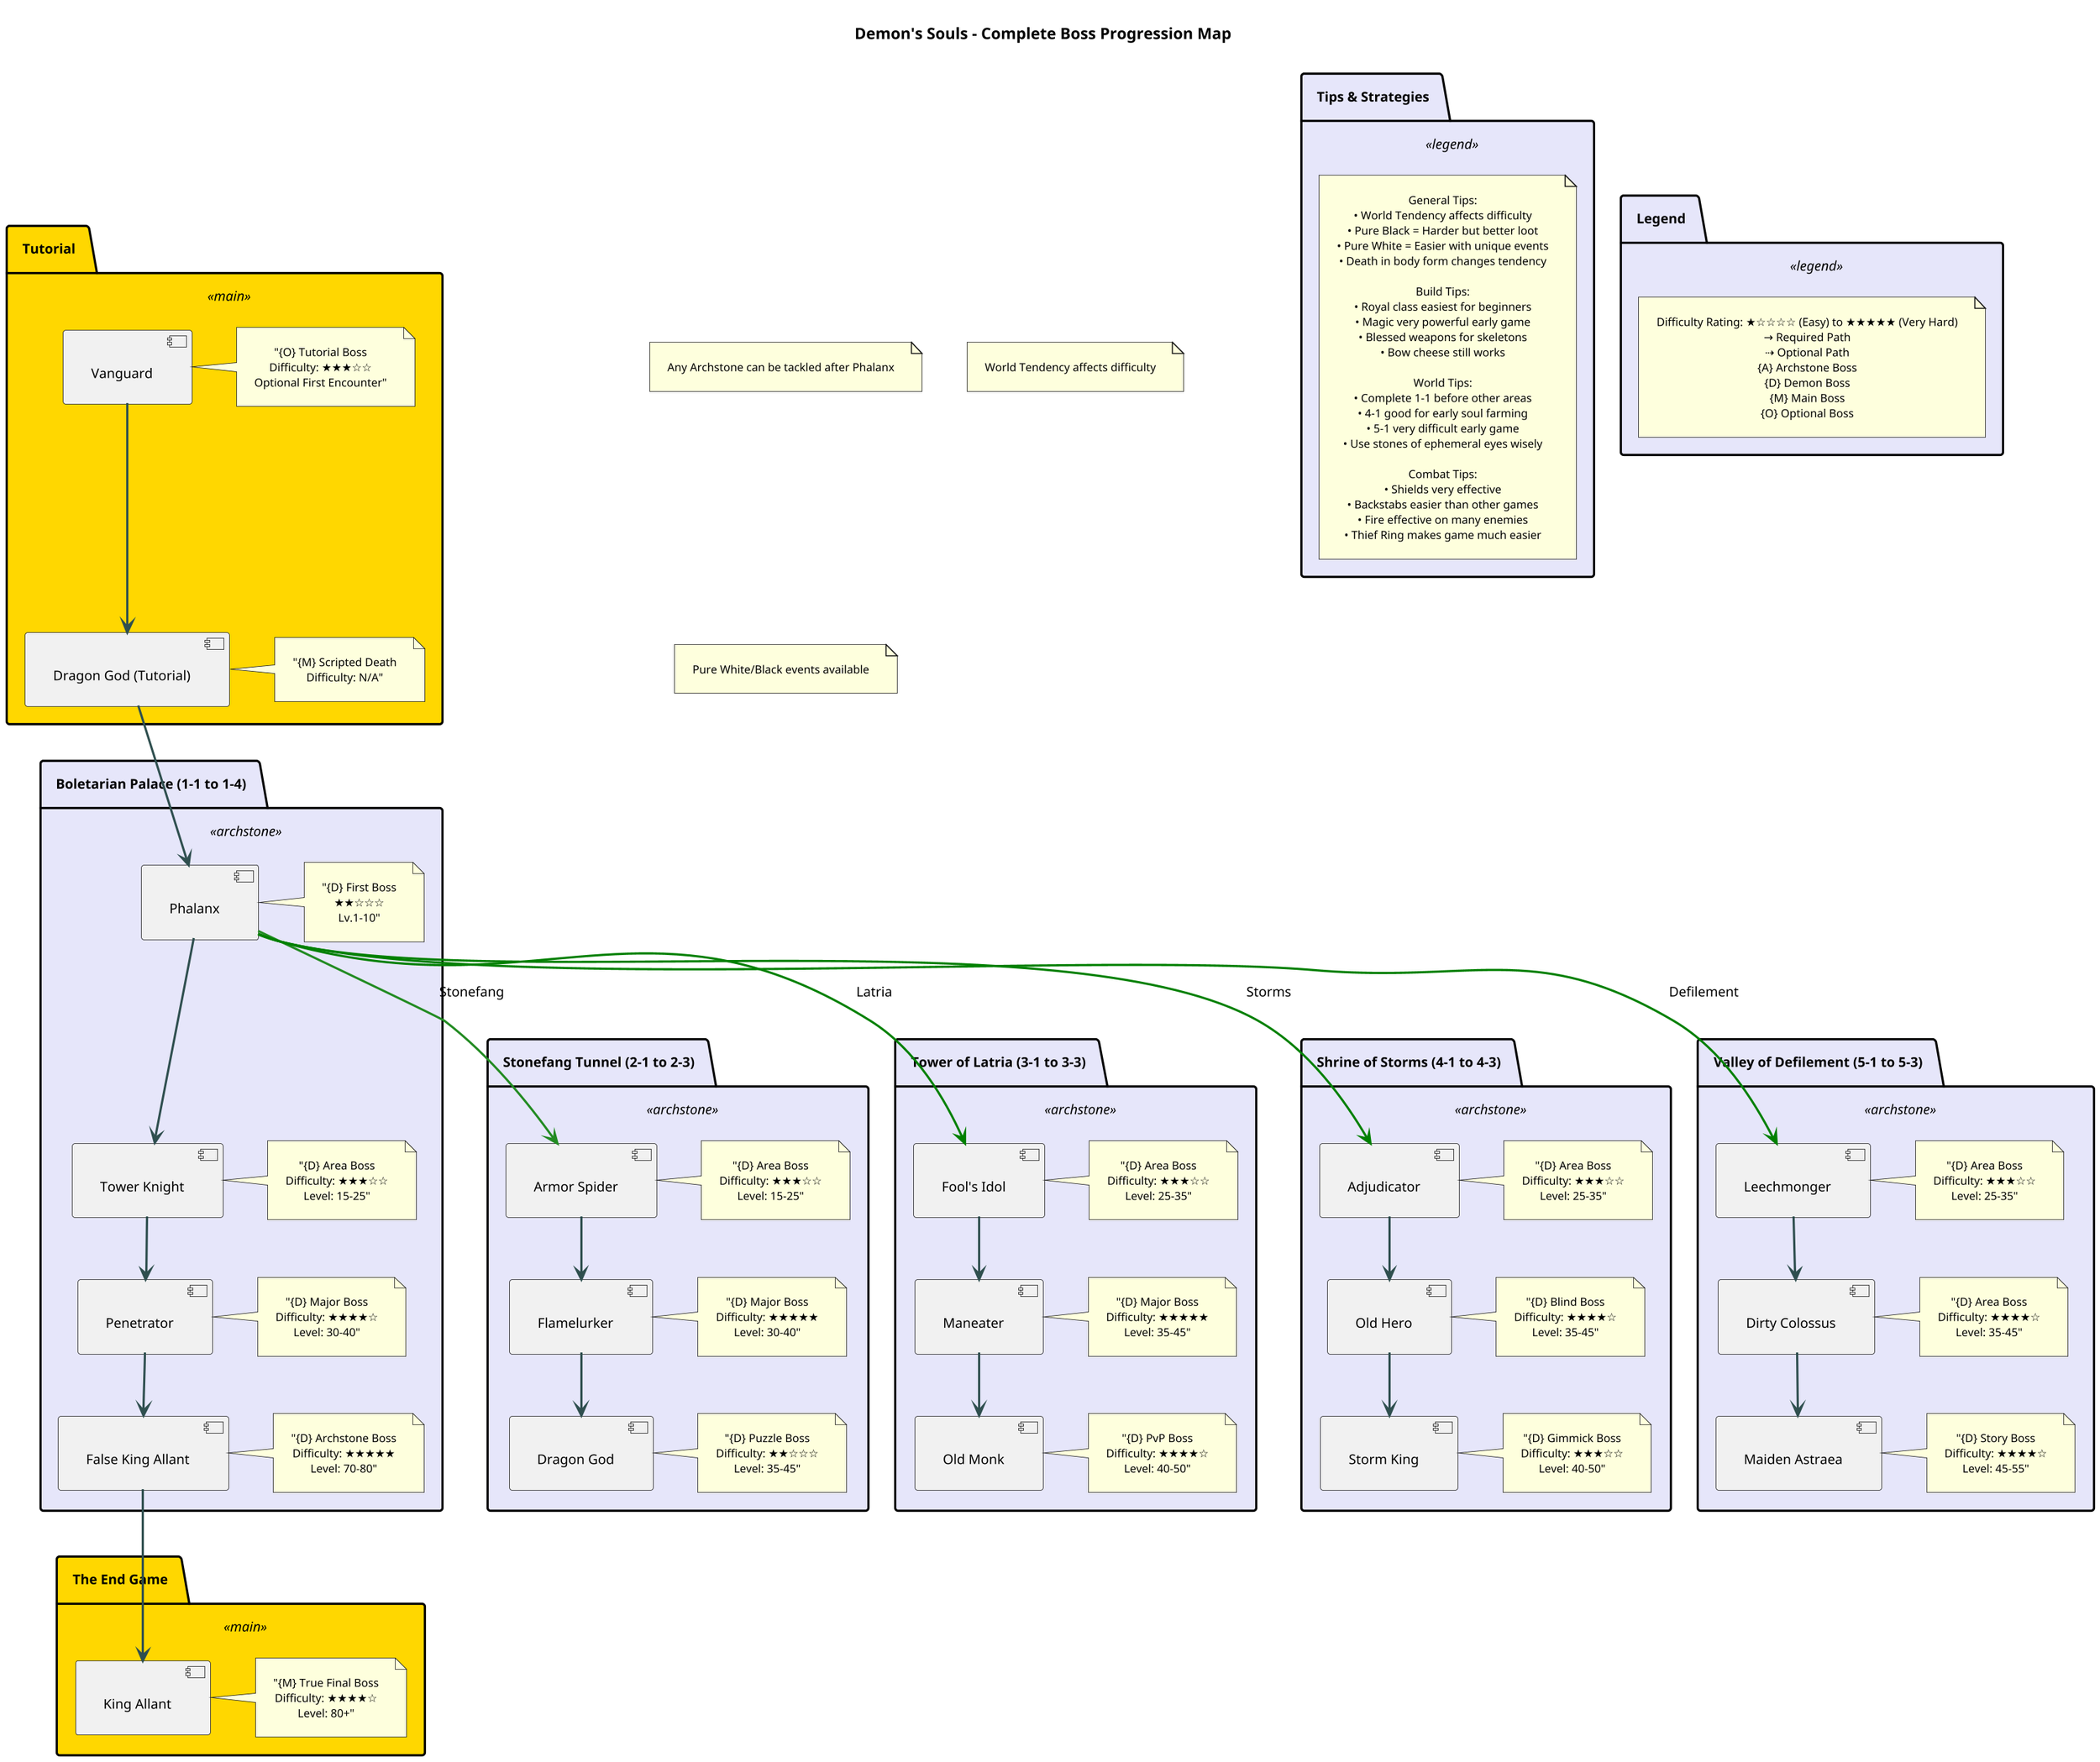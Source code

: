 @startuml
!define MAIN_COLOR #FFD700
!define OPTIONAL_COLOR #C0C0C0
!define ARCHSTONE_COLOR #E6E6FA
!define LEGEND_COLOR #E6E6FA
!define DIFFICULTY_HIGH #FF0000
!define DIFFICULTY_MEDIUM #FFA500
!define DIFFICULTY_LOW #008000

' Layout and Sizing Configuration
skinparam dpi 200
skinparam defaultTextAlignment center
skinparam nodesep 40
skinparam ranksep 50
skinparam padding 10
skinparam packagePadding 20

' Font Configurations
skinparam defaultFontSize 12
skinparam noteFontSize 10
skinparam noteFontStyle plain

' Arrow Styling
skinparam ArrowColor #2F4F4F
skinparam ArrowThickness 2
skinparam PathHoverColor #FF0000
skinparam PathColor #2F4F4F

' Package Styling
skinparam PackageBackgroundColor<<main>> MAIN_COLOR
skinparam PackageBackgroundColor<<optional>> OPTIONAL_COLOR
skinparam PackageBackgroundColor<<archstone>> ARCHSTONE_COLOR
skinparam PackageBackgroundColor<<legend>> LEGEND_COLOR
skinparam PackageBorderThickness 2

' Node Styling
skinparam rectangleFontSize 12
skinparam rectanglePadding 10
skinparam rectangleBorderThickness 2

' Scale Configuration
scale max 1600 width
scale max 1200 height

' Layout Directives
top to bottom direction

' Group Related Areas
together {
    package "Legend" <<legend>>
    package "Tips & Strategies" <<legend>>
}

together {
    package "Tutorial" <<main>>
    package "Boletarian Palace (1-1 to 1-4)" <<archstone>>
}

together {
    package "Stonefang Tunnel (2-1 to 2-3)" <<archstone>>
    package "Tower of Latria (3-1 to 3-3)" <<archstone>>
}

together {
    package "Shrine of Storms (4-1 to 4-3)" <<archstone>>
    package "Valley of Defilement (5-1 to 5-3)" <<archstone>>
}

title Demon's Souls - Complete Boss Progression Map

package "Legend" <<legend>> {
    note as N1
        Difficulty Rating: ★☆☆☆☆ (Easy) to ★★★★★ (Very Hard)
        → Required Path
        ⇢ Optional Path
        {A} Archstone Boss
        {D} Demon Boss
        {M} Main Boss
        {O} Optional Boss
    end note
}

package "Tutorial" <<main>> {
    [Vanguard] as Vanguard
    note right: "{O} Tutorial Boss\nDifficulty: ★★★☆☆\nOptional First Encounter"
    
    [Dragon God (Tutorial)] as DragonTutorial
    note right: "{M} Scripted Death\nDifficulty: N/A"
}

package "Boletarian Palace (1-1 to 1-4)" <<archstone>> {
    [Phalanx] as Phalanx
    note right: "{D} First Boss\n★★☆☆☆\nLv.1-10"
    
    [Tower Knight] as TowerKnight
    note right: "{D} Area Boss\nDifficulty: ★★★☆☆\nLevel: 15-25"
    
    [Penetrator] as Penetrator
    note right: "{D} Major Boss\nDifficulty: ★★★★☆\nLevel: 30-40"
    
    [False King Allant] as FalseKing
    note right: "{D} Archstone Boss\nDifficulty: ★★★★★\nLevel: 70-80"
}

package "Stonefang Tunnel (2-1 to 2-3)" <<archstone>> {
    [Armor Spider] as Spider
    note right: "{D} Area Boss\nDifficulty: ★★★☆☆\nLevel: 15-25"
    
    [Flamelurker] as Flamelurker
    note right: "{D} Major Boss\nDifficulty: ★★★★★\nLevel: 30-40"
    
    [Dragon God] as DragonGod
    note right: "{D} Puzzle Boss\nDifficulty: ★★☆☆☆\nLevel: 35-45"
}

package "Tower of Latria (3-1 to 3-3)" <<archstone>> {
    [Fool's Idol] as Idol
    note right: "{D} Area Boss\nDifficulty: ★★★☆☆\nLevel: 25-35"
    
    [Maneater] as Maneater
    note right: "{D} Major Boss\nDifficulty: ★★★★★\nLevel: 35-45"
    
    [Old Monk] as OldMonk
    note right: "{D} PvP Boss\nDifficulty: ★★★★☆\nLevel: 40-50"
}

package "Shrine of Storms (4-1 to 4-3)" <<archstone>> {
    [Adjudicator] as Adjudicator
    note right: "{D} Area Boss\nDifficulty: ★★★☆☆\nLevel: 25-35"
    
    [Old Hero] as OldHero
    note right: "{D} Blind Boss\nDifficulty: ★★★★☆\nLevel: 35-45"
    
    [Storm King] as StormKing
    note right: "{D} Gimmick Boss\nDifficulty: ★★★☆☆\nLevel: 40-50"
}

package "Valley of Defilement (5-1 to 5-3)" <<archstone>> {
    [Leechmonger] as Leechmonger
    note right: "{D} Area Boss\nDifficulty: ★★★☆☆\nLevel: 25-35"
    
    [Dirty Colossus] as Colossus
    note right: "{D} Area Boss\nDifficulty: ★★★★☆\nLevel: 35-45"
    
    [Maiden Astraea] as Astraea
    note right: "{D} Story Boss\nDifficulty: ★★★★☆\nLevel: 45-55"
}

package "The End Game" <<main>> {
    [King Allant] as TrueKing
    note right: "{M} True Final Boss\nDifficulty: ★★★★☆\nLevel: 80+"
}

package "Tips & Strategies" <<legend>> {
    note as Tips
        General Tips:
        • World Tendency affects difficulty
        • Pure Black = Harder but better loot
        • Pure White = Easier with unique events
        • Death in body form changes tendency
        
        Build Tips:
        • Royal class easiest for beginners
        • Magic very powerful early game
        • Blessed weapons for skeletons
        • Bow cheese still works
        
        World Tips:
        • Complete 1-1 before other areas
        • 4-1 good for early soul farming
        • 5-1 very difficult early game
        • Use stones of ephemeral eyes wisely
        
        Combat Tips:
        • Shields very effective
        • Backstabs easier than other games
        • Fire effective on many enemies
        • Thief Ring makes game much easier
    end note
}

' Main Story Progression
Vanguard --> DragonTutorial
DragonTutorial --> Phalanx
Phalanx --> TowerKnight
TowerKnight --> Penetrator
Penetrator --> FalseKing

' Archstone Progressions
Phalanx -[thickness=2,#228B22]-> Spider : "Stonefang"
Phalanx -[#green]-> Idol : "Latria"
Phalanx -[#green]-> Adjudicator : "Storms"
Phalanx -[#green]-> Leechmonger : "Defilement"

' Individual Archstone Paths
Spider --> Flamelurker
Flamelurker --> DragonGod

Idol --> Maneater
Maneater --> OldMonk

Adjudicator --> OldHero
OldHero --> StormKing

Leechmonger --> Colossus
Colossus --> Astraea

' End Game
FalseKing --> TrueKing

' Additional Notes
note "Any Archstone can be tackled after Phalanx" as N2
note "World Tendency affects difficulty" as N3
note "Pure White/Black events available" as N4

@enduml

